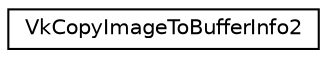 digraph "Graphical Class Hierarchy"
{
 // LATEX_PDF_SIZE
  edge [fontname="Helvetica",fontsize="10",labelfontname="Helvetica",labelfontsize="10"];
  node [fontname="Helvetica",fontsize="10",shape=record];
  rankdir="LR";
  Node0 [label="VkCopyImageToBufferInfo2",height=0.2,width=0.4,color="black", fillcolor="white", style="filled",URL="$structVkCopyImageToBufferInfo2.html",tooltip=" "];
}
